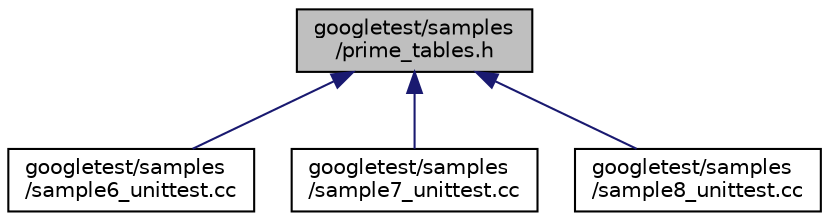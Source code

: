 digraph "googletest/samples/prime_tables.h"
{
 // LATEX_PDF_SIZE
  edge [fontname="Helvetica",fontsize="10",labelfontname="Helvetica",labelfontsize="10"];
  node [fontname="Helvetica",fontsize="10",shape=record];
  Node1 [label="googletest/samples\l/prime_tables.h",height=0.2,width=0.4,color="black", fillcolor="grey75", style="filled", fontcolor="black",tooltip=" "];
  Node1 -> Node2 [dir="back",color="midnightblue",fontsize="10",style="solid",fontname="Helvetica"];
  Node2 [label="googletest/samples\l/sample6_unittest.cc",height=0.2,width=0.4,color="black", fillcolor="white", style="filled",URL="$googletest_2samples_2sample6__unittest_8cc.html",tooltip=" "];
  Node1 -> Node3 [dir="back",color="midnightblue",fontsize="10",style="solid",fontname="Helvetica"];
  Node3 [label="googletest/samples\l/sample7_unittest.cc",height=0.2,width=0.4,color="black", fillcolor="white", style="filled",URL="$googletest_2samples_2sample7__unittest_8cc.html",tooltip=" "];
  Node1 -> Node4 [dir="back",color="midnightblue",fontsize="10",style="solid",fontname="Helvetica"];
  Node4 [label="googletest/samples\l/sample8_unittest.cc",height=0.2,width=0.4,color="black", fillcolor="white", style="filled",URL="$googletest_2samples_2sample8__unittest_8cc.html",tooltip=" "];
}
